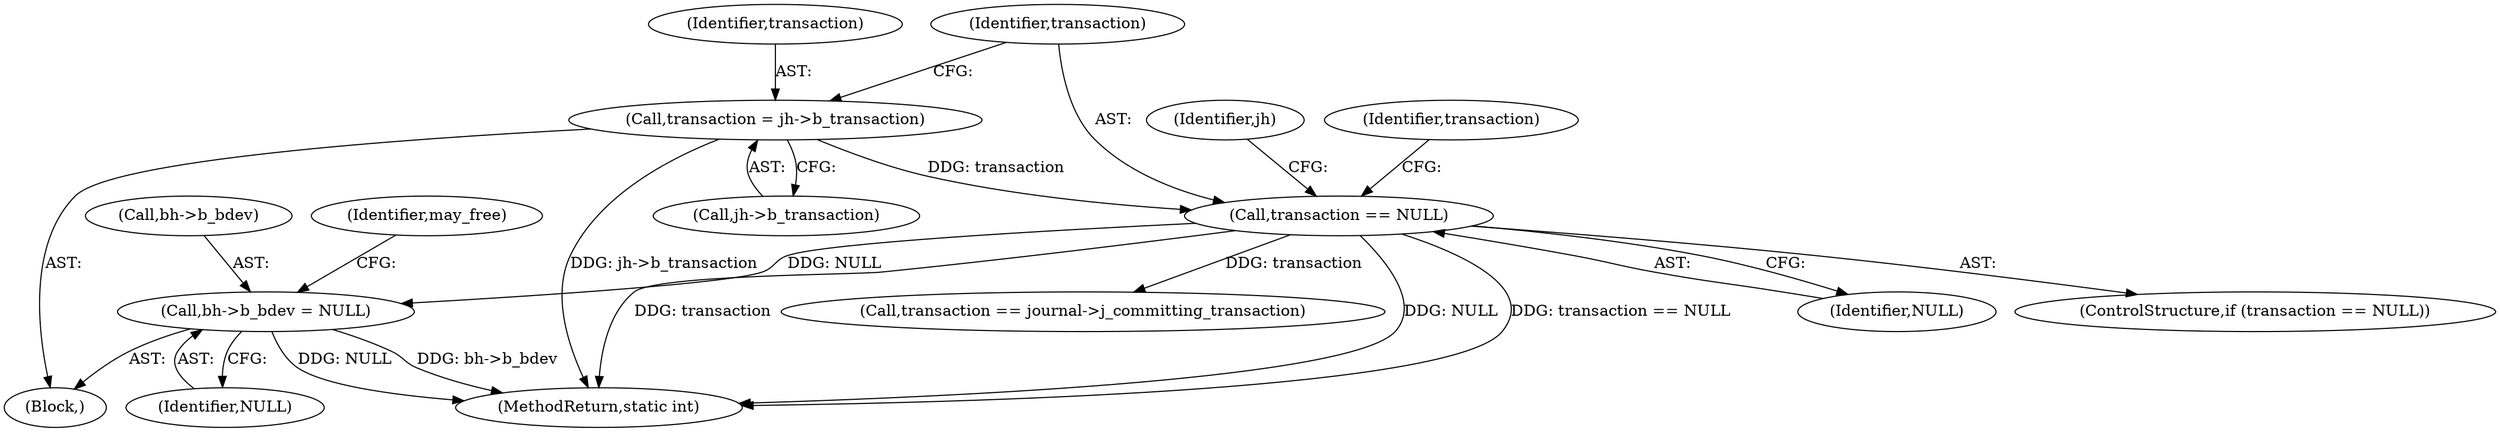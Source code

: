 digraph "0_linux_15291164b22a357cb211b618adfef4fa82fc0de3@pointer" {
"1000339" [label="(Call,bh->b_bdev = NULL)"];
"1000156" [label="(Call,transaction == NULL)"];
"1000150" [label="(Call,transaction = jh->b_transaction)"];
"1000340" [label="(Call,bh->b_bdev)"];
"1000150" [label="(Call,transaction = jh->b_transaction)"];
"1000151" [label="(Identifier,transaction)"];
"1000114" [label="(Block,)"];
"1000157" [label="(Identifier,transaction)"];
"1000247" [label="(Call,transaction == journal->j_committing_transaction)"];
"1000343" [label="(Identifier,NULL)"];
"1000339" [label="(Call,bh->b_bdev = NULL)"];
"1000163" [label="(Identifier,jh)"];
"1000345" [label="(Identifier,may_free)"];
"1000152" [label="(Call,jh->b_transaction)"];
"1000346" [label="(MethodReturn,static int)"];
"1000158" [label="(Identifier,NULL)"];
"1000156" [label="(Call,transaction == NULL)"];
"1000155" [label="(ControlStructure,if (transaction == NULL))"];
"1000248" [label="(Identifier,transaction)"];
"1000339" -> "1000114"  [label="AST: "];
"1000339" -> "1000343"  [label="CFG: "];
"1000340" -> "1000339"  [label="AST: "];
"1000343" -> "1000339"  [label="AST: "];
"1000345" -> "1000339"  [label="CFG: "];
"1000339" -> "1000346"  [label="DDG: NULL"];
"1000339" -> "1000346"  [label="DDG: bh->b_bdev"];
"1000156" -> "1000339"  [label="DDG: NULL"];
"1000156" -> "1000155"  [label="AST: "];
"1000156" -> "1000158"  [label="CFG: "];
"1000157" -> "1000156"  [label="AST: "];
"1000158" -> "1000156"  [label="AST: "];
"1000163" -> "1000156"  [label="CFG: "];
"1000248" -> "1000156"  [label="CFG: "];
"1000156" -> "1000346"  [label="DDG: transaction"];
"1000156" -> "1000346"  [label="DDG: NULL"];
"1000156" -> "1000346"  [label="DDG: transaction == NULL"];
"1000150" -> "1000156"  [label="DDG: transaction"];
"1000156" -> "1000247"  [label="DDG: transaction"];
"1000150" -> "1000114"  [label="AST: "];
"1000150" -> "1000152"  [label="CFG: "];
"1000151" -> "1000150"  [label="AST: "];
"1000152" -> "1000150"  [label="AST: "];
"1000157" -> "1000150"  [label="CFG: "];
"1000150" -> "1000346"  [label="DDG: jh->b_transaction"];
}

